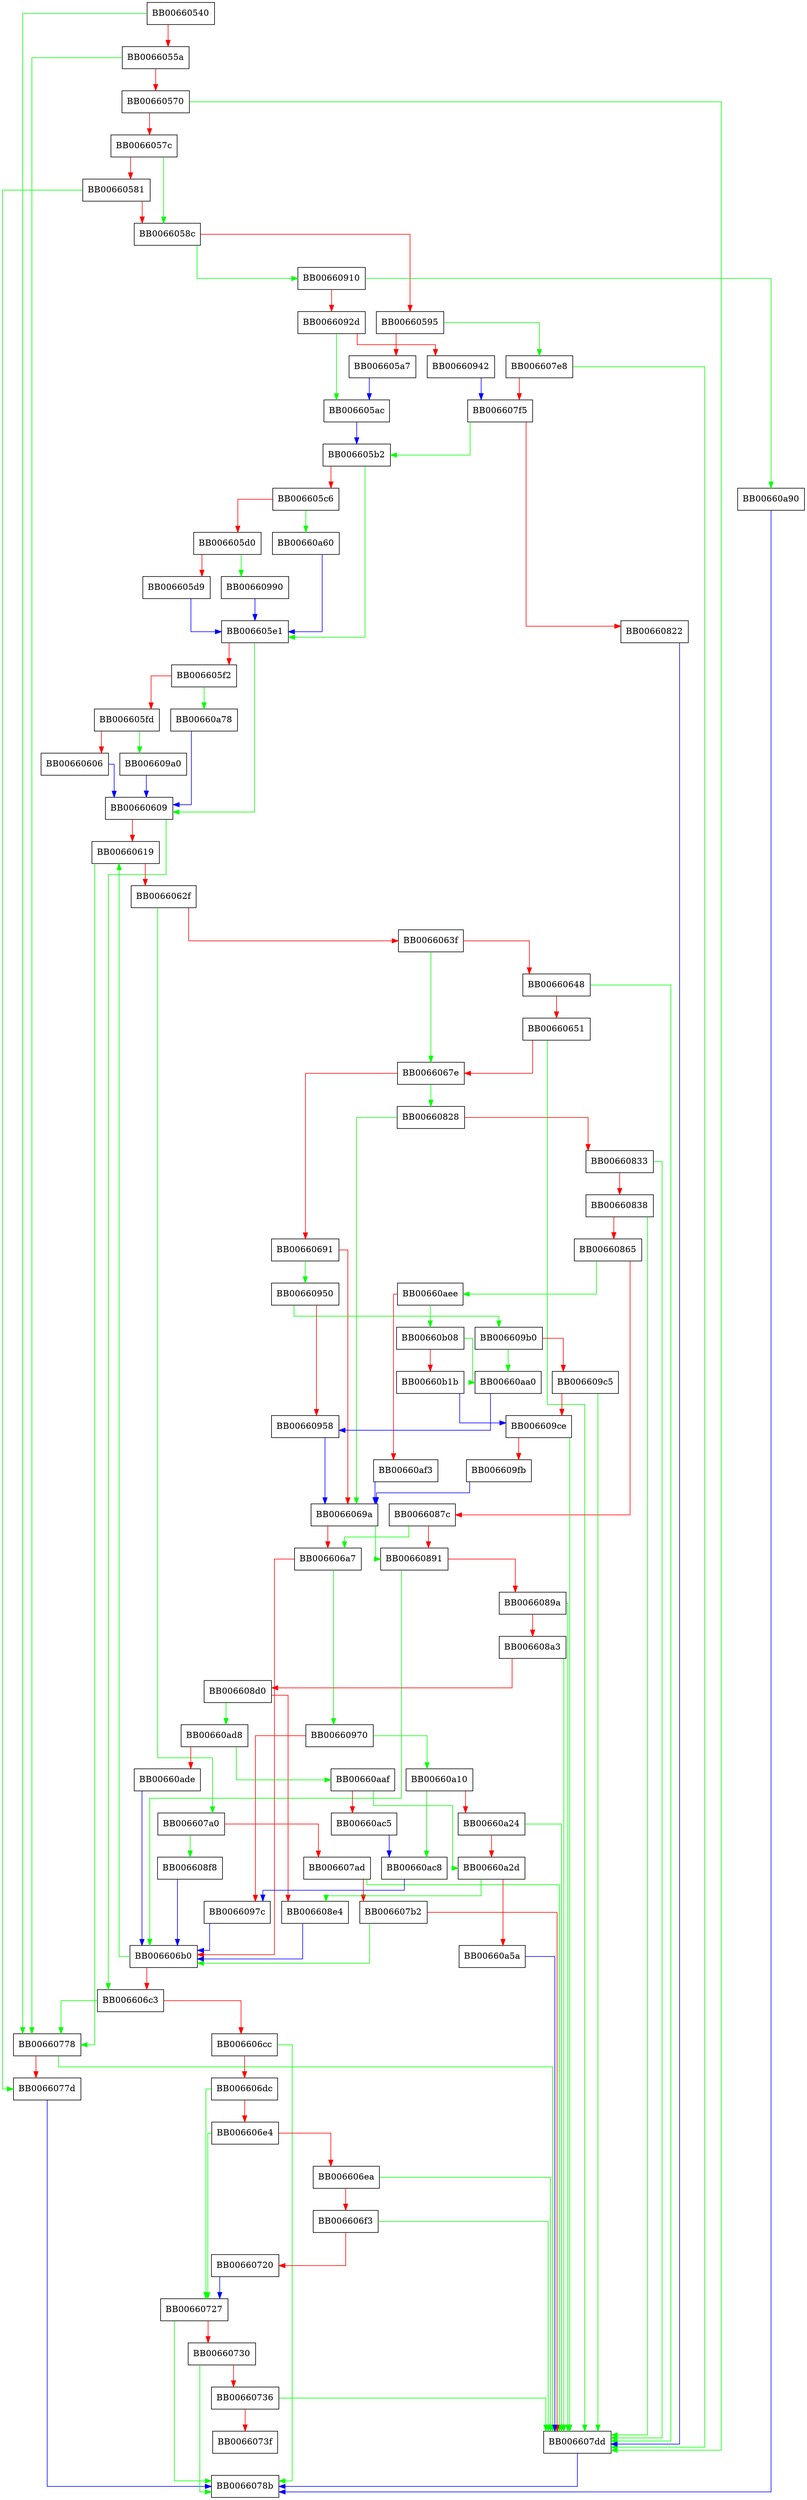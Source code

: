 digraph asid_validate_path_internal {
  node [shape="box"];
  graph [splines=ortho];
  BB00660540 -> BB00660778 [color="green"];
  BB00660540 -> BB0066055a [color="red"];
  BB0066055a -> BB00660778 [color="green"];
  BB0066055a -> BB00660570 [color="red"];
  BB00660570 -> BB006607dd [color="green"];
  BB00660570 -> BB0066057c [color="red"];
  BB0066057c -> BB0066058c [color="green"];
  BB0066057c -> BB00660581 [color="red"];
  BB00660581 -> BB0066077d [color="green"];
  BB00660581 -> BB0066058c [color="red"];
  BB0066058c -> BB00660910 [color="green"];
  BB0066058c -> BB00660595 [color="red"];
  BB00660595 -> BB006607e8 [color="green"];
  BB00660595 -> BB006605a7 [color="red"];
  BB006605a7 -> BB006605ac [color="blue"];
  BB006605ac -> BB006605b2 [color="blue"];
  BB006605b2 -> BB006605e1 [color="green"];
  BB006605b2 -> BB006605c6 [color="red"];
  BB006605c6 -> BB00660a60 [color="green"];
  BB006605c6 -> BB006605d0 [color="red"];
  BB006605d0 -> BB00660990 [color="green"];
  BB006605d0 -> BB006605d9 [color="red"];
  BB006605d9 -> BB006605e1 [color="blue"];
  BB006605e1 -> BB00660609 [color="green"];
  BB006605e1 -> BB006605f2 [color="red"];
  BB006605f2 -> BB00660a78 [color="green"];
  BB006605f2 -> BB006605fd [color="red"];
  BB006605fd -> BB006609a0 [color="green"];
  BB006605fd -> BB00660606 [color="red"];
  BB00660606 -> BB00660609 [color="blue"];
  BB00660609 -> BB006606c3 [color="green"];
  BB00660609 -> BB00660619 [color="red"];
  BB00660619 -> BB00660778 [color="green"];
  BB00660619 -> BB0066062f [color="red"];
  BB0066062f -> BB006607a0 [color="green"];
  BB0066062f -> BB0066063f [color="red"];
  BB0066063f -> BB0066067e [color="green"];
  BB0066063f -> BB00660648 [color="red"];
  BB00660648 -> BB006607dd [color="green"];
  BB00660648 -> BB00660651 [color="red"];
  BB00660651 -> BB006607dd [color="green"];
  BB00660651 -> BB0066067e [color="red"];
  BB0066067e -> BB00660828 [color="green"];
  BB0066067e -> BB00660691 [color="red"];
  BB00660691 -> BB00660950 [color="green"];
  BB00660691 -> BB0066069a [color="red"];
  BB0066069a -> BB00660891 [color="green"];
  BB0066069a -> BB006606a7 [color="red"];
  BB006606a7 -> BB00660970 [color="green"];
  BB006606a7 -> BB006606b0 [color="red"];
  BB006606b0 -> BB00660619 [color="green"];
  BB006606b0 -> BB006606c3 [color="red"];
  BB006606c3 -> BB00660778 [color="green"];
  BB006606c3 -> BB006606cc [color="red"];
  BB006606cc -> BB0066078b [color="green"];
  BB006606cc -> BB006606dc [color="red"];
  BB006606dc -> BB00660727 [color="green"];
  BB006606dc -> BB006606e4 [color="red"];
  BB006606e4 -> BB00660727 [color="green"];
  BB006606e4 -> BB006606ea [color="red"];
  BB006606ea -> BB006607dd [color="green"];
  BB006606ea -> BB006606f3 [color="red"];
  BB006606f3 -> BB006607dd [color="green"];
  BB006606f3 -> BB00660720 [color="red"];
  BB00660720 -> BB00660727 [color="blue"];
  BB00660727 -> BB0066078b [color="green"];
  BB00660727 -> BB00660730 [color="red"];
  BB00660730 -> BB0066078b [color="green"];
  BB00660730 -> BB00660736 [color="red"];
  BB00660736 -> BB006607dd [color="green"];
  BB00660736 -> BB0066073f [color="red"];
  BB00660778 -> BB006607dd [color="green"];
  BB00660778 -> BB0066077d [color="red"];
  BB0066077d -> BB0066078b [color="blue"];
  BB006607a0 -> BB006608f8 [color="green"];
  BB006607a0 -> BB006607ad [color="red"];
  BB006607ad -> BB006607dd [color="green"];
  BB006607ad -> BB006607b2 [color="red"];
  BB006607b2 -> BB006606b0 [color="green"];
  BB006607b2 -> BB006607dd [color="red"];
  BB006607dd -> BB0066078b [color="blue"];
  BB006607e8 -> BB006607dd [color="green"];
  BB006607e8 -> BB006607f5 [color="red"];
  BB006607f5 -> BB006605b2 [color="green"];
  BB006607f5 -> BB00660822 [color="red"];
  BB00660822 -> BB006607dd [color="blue"];
  BB00660828 -> BB0066069a [color="green"];
  BB00660828 -> BB00660833 [color="red"];
  BB00660833 -> BB006607dd [color="green"];
  BB00660833 -> BB00660838 [color="red"];
  BB00660838 -> BB006607dd [color="green"];
  BB00660838 -> BB00660865 [color="red"];
  BB00660865 -> BB00660aee [color="green"];
  BB00660865 -> BB0066087c [color="red"];
  BB0066087c -> BB006606a7 [color="green"];
  BB0066087c -> BB00660891 [color="red"];
  BB00660891 -> BB006606b0 [color="green"];
  BB00660891 -> BB0066089a [color="red"];
  BB0066089a -> BB006607dd [color="green"];
  BB0066089a -> BB006608a3 [color="red"];
  BB006608a3 -> BB006607dd [color="green"];
  BB006608a3 -> BB006608d0 [color="red"];
  BB006608d0 -> BB00660ad8 [color="green"];
  BB006608d0 -> BB006608e4 [color="red"];
  BB006608e4 -> BB006606b0 [color="blue"];
  BB006608f8 -> BB006606b0 [color="blue"];
  BB00660910 -> BB00660a90 [color="green"];
  BB00660910 -> BB0066092d [color="red"];
  BB0066092d -> BB006605ac [color="green"];
  BB0066092d -> BB00660942 [color="red"];
  BB00660942 -> BB006607f5 [color="blue"];
  BB00660950 -> BB006609b0 [color="green"];
  BB00660950 -> BB00660958 [color="red"];
  BB00660958 -> BB0066069a [color="blue"];
  BB00660970 -> BB00660a10 [color="green"];
  BB00660970 -> BB0066097c [color="red"];
  BB0066097c -> BB006606b0 [color="blue"];
  BB00660990 -> BB006605e1 [color="blue"];
  BB006609a0 -> BB00660609 [color="blue"];
  BB006609b0 -> BB00660aa0 [color="green"];
  BB006609b0 -> BB006609c5 [color="red"];
  BB006609c5 -> BB006607dd [color="green"];
  BB006609c5 -> BB006609ce [color="red"];
  BB006609ce -> BB006607dd [color="green"];
  BB006609ce -> BB006609fb [color="red"];
  BB006609fb -> BB0066069a [color="blue"];
  BB00660a10 -> BB00660ac8 [color="green"];
  BB00660a10 -> BB00660a24 [color="red"];
  BB00660a24 -> BB006607dd [color="green"];
  BB00660a24 -> BB00660a2d [color="red"];
  BB00660a2d -> BB006608e4 [color="green"];
  BB00660a2d -> BB00660a5a [color="red"];
  BB00660a5a -> BB006607dd [color="blue"];
  BB00660a60 -> BB006605e1 [color="blue"];
  BB00660a78 -> BB00660609 [color="blue"];
  BB00660a90 -> BB0066078b [color="blue"];
  BB00660aa0 -> BB00660958 [color="blue"];
  BB00660aaf -> BB00660a2d [color="green"];
  BB00660aaf -> BB00660ac5 [color="red"];
  BB00660ac5 -> BB00660ac8 [color="blue"];
  BB00660ac8 -> BB0066097c [color="blue"];
  BB00660ad8 -> BB00660aaf [color="green"];
  BB00660ad8 -> BB00660ade [color="red"];
  BB00660ade -> BB006606b0 [color="blue"];
  BB00660aee -> BB00660b08 [color="green"];
  BB00660aee -> BB00660af3 [color="red"];
  BB00660af3 -> BB0066069a [color="blue"];
  BB00660b08 -> BB00660aa0 [color="green"];
  BB00660b08 -> BB00660b1b [color="red"];
  BB00660b1b -> BB006609ce [color="blue"];
}